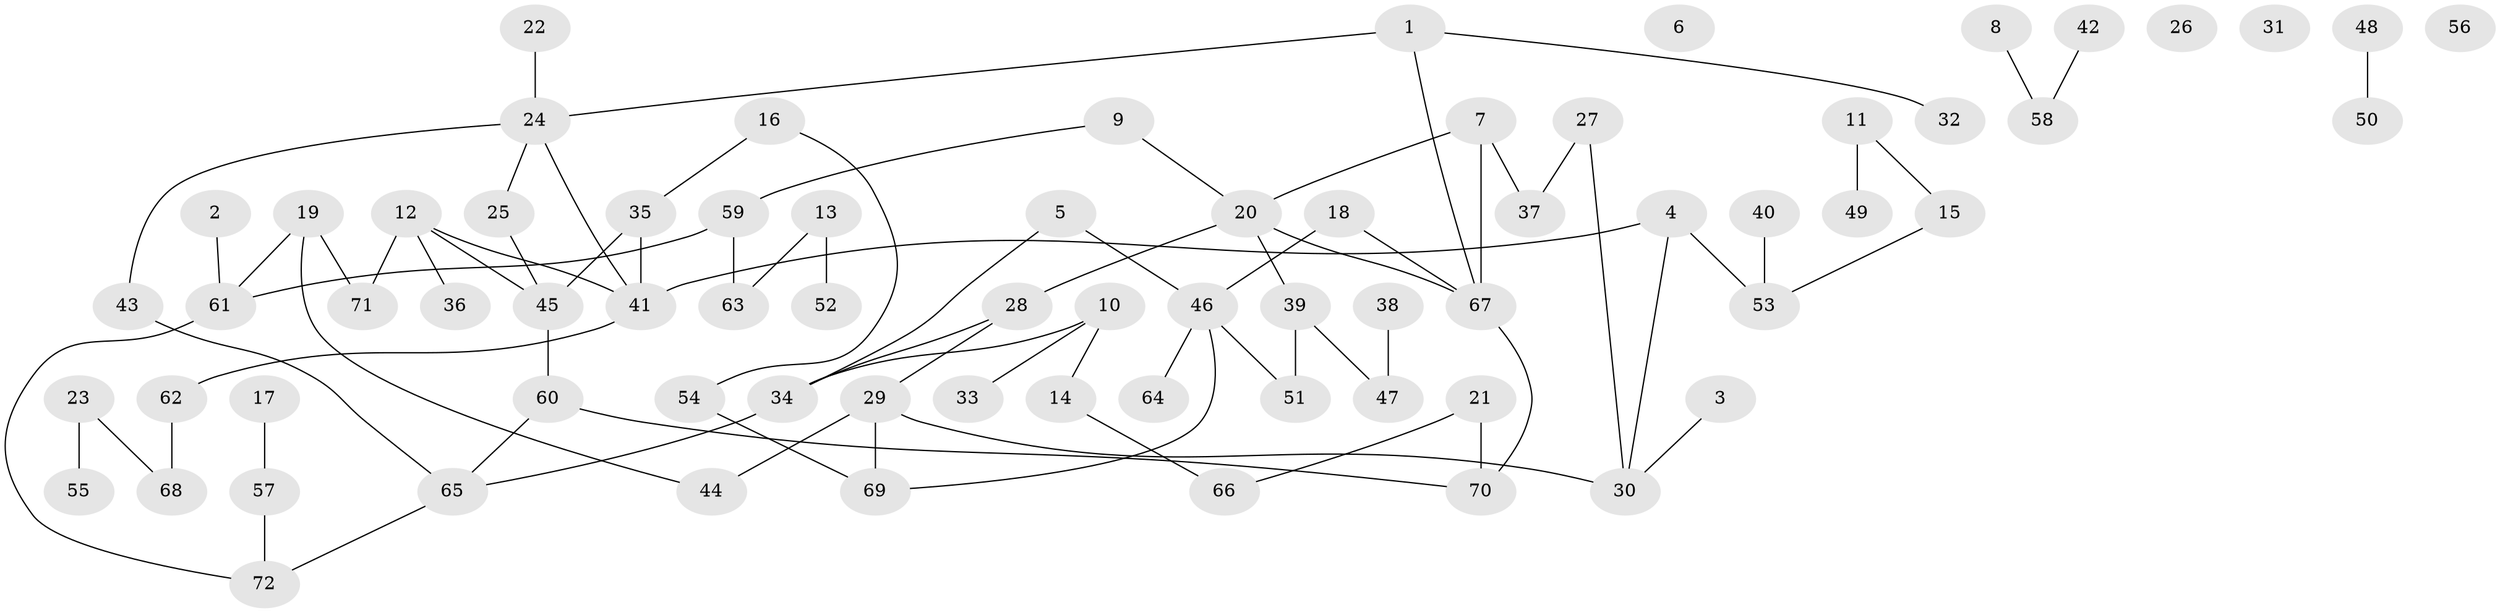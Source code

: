 // Generated by graph-tools (version 1.1) at 2025/25/03/09/25 03:25:15]
// undirected, 72 vertices, 81 edges
graph export_dot {
graph [start="1"]
  node [color=gray90,style=filled];
  1;
  2;
  3;
  4;
  5;
  6;
  7;
  8;
  9;
  10;
  11;
  12;
  13;
  14;
  15;
  16;
  17;
  18;
  19;
  20;
  21;
  22;
  23;
  24;
  25;
  26;
  27;
  28;
  29;
  30;
  31;
  32;
  33;
  34;
  35;
  36;
  37;
  38;
  39;
  40;
  41;
  42;
  43;
  44;
  45;
  46;
  47;
  48;
  49;
  50;
  51;
  52;
  53;
  54;
  55;
  56;
  57;
  58;
  59;
  60;
  61;
  62;
  63;
  64;
  65;
  66;
  67;
  68;
  69;
  70;
  71;
  72;
  1 -- 24;
  1 -- 32;
  1 -- 67;
  2 -- 61;
  3 -- 30;
  4 -- 30;
  4 -- 41;
  4 -- 53;
  5 -- 34;
  5 -- 46;
  7 -- 20;
  7 -- 37;
  7 -- 67;
  8 -- 58;
  9 -- 20;
  9 -- 59;
  10 -- 14;
  10 -- 33;
  10 -- 34;
  11 -- 15;
  11 -- 49;
  12 -- 36;
  12 -- 41;
  12 -- 45;
  12 -- 71;
  13 -- 52;
  13 -- 63;
  14 -- 66;
  15 -- 53;
  16 -- 35;
  16 -- 54;
  17 -- 57;
  18 -- 46;
  18 -- 67;
  19 -- 44;
  19 -- 61;
  19 -- 71;
  20 -- 28;
  20 -- 39;
  20 -- 67;
  21 -- 66;
  21 -- 70;
  22 -- 24;
  23 -- 55;
  23 -- 68;
  24 -- 25;
  24 -- 41;
  24 -- 43;
  25 -- 45;
  27 -- 30;
  27 -- 37;
  28 -- 29;
  28 -- 34;
  29 -- 30;
  29 -- 44;
  29 -- 69;
  34 -- 65;
  35 -- 41;
  35 -- 45;
  38 -- 47;
  39 -- 47;
  39 -- 51;
  40 -- 53;
  41 -- 62;
  42 -- 58;
  43 -- 65;
  45 -- 60;
  46 -- 51;
  46 -- 64;
  46 -- 69;
  48 -- 50;
  54 -- 69;
  57 -- 72;
  59 -- 61;
  59 -- 63;
  60 -- 65;
  60 -- 70;
  61 -- 72;
  62 -- 68;
  65 -- 72;
  67 -- 70;
}

